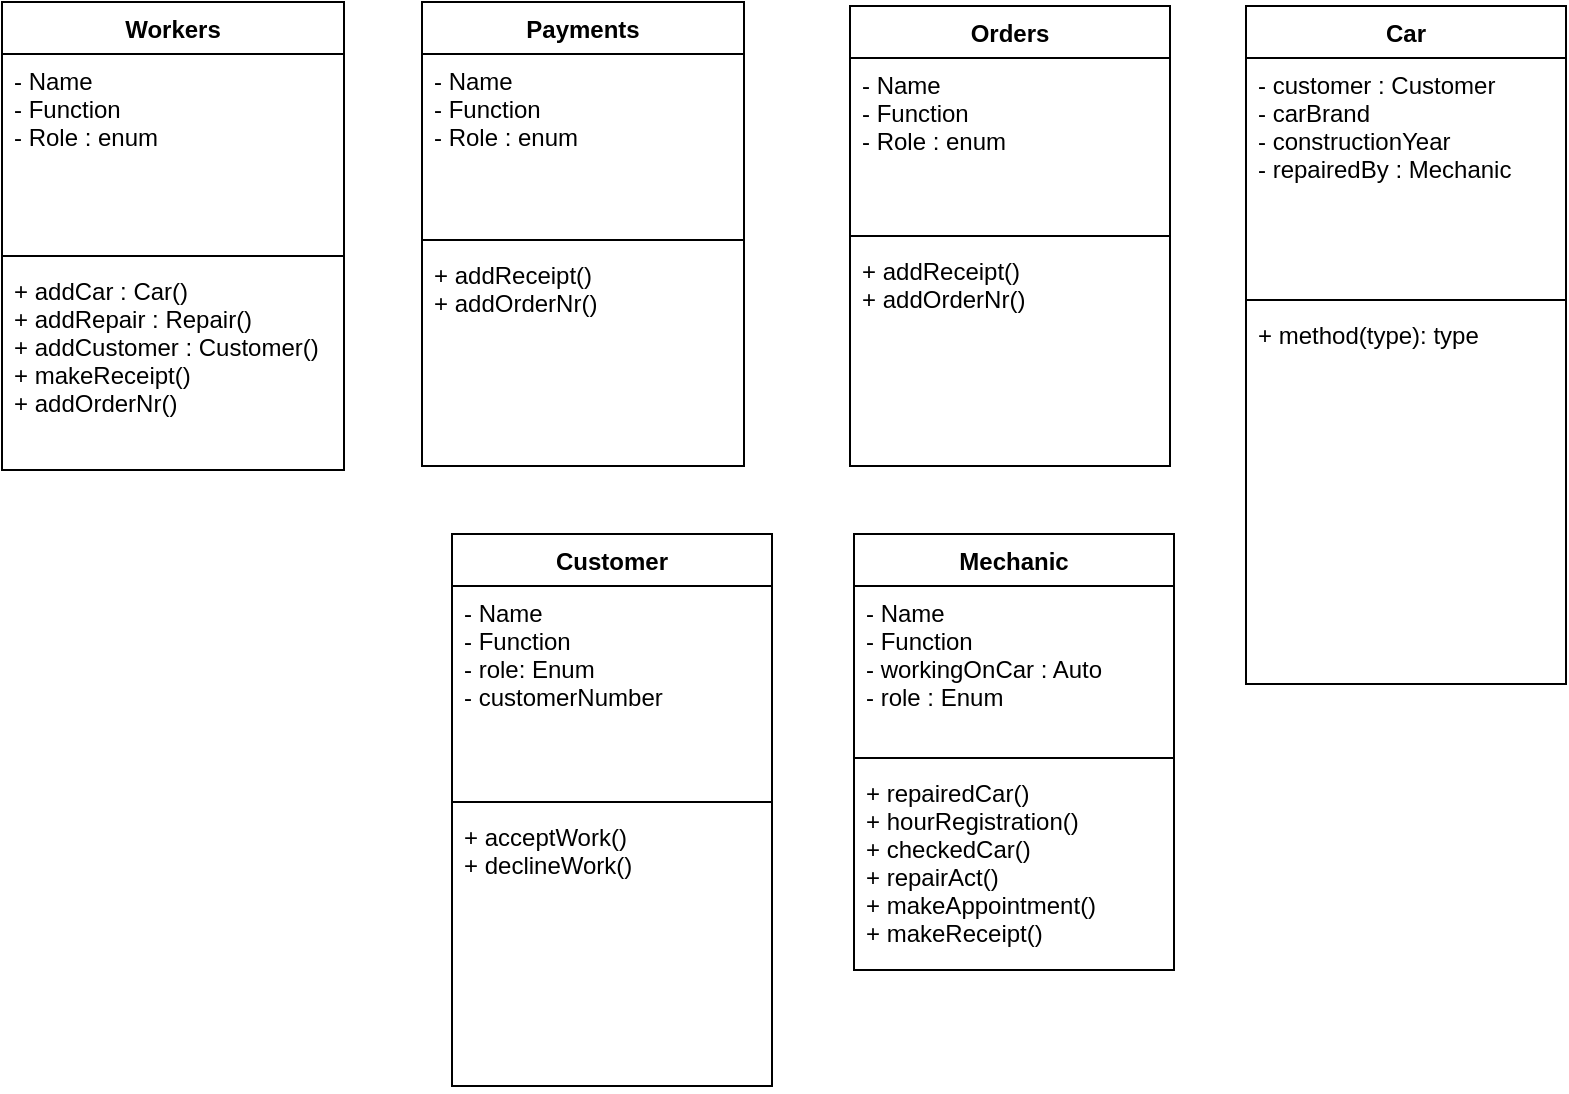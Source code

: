 <mxfile version="17.4.5" type="github">
  <diagram id="C5RBs43oDa-KdzZeNtuy" name="Page-1">
    <mxGraphModel dx="946" dy="569" grid="0" gridSize="10" guides="1" tooltips="1" connect="1" arrows="1" fold="1" page="1" pageScale="1" pageWidth="827" pageHeight="1169" math="0" shadow="0">
      <root>
        <mxCell id="WIyWlLk6GJQsqaUBKTNV-0" />
        <mxCell id="WIyWlLk6GJQsqaUBKTNV-1" parent="WIyWlLk6GJQsqaUBKTNV-0" />
        <mxCell id="DcZAj01u_6LNcoOJSPj7-18" value="Mechanic" style="swimlane;fontStyle=1;align=center;verticalAlign=top;childLayout=stackLayout;horizontal=1;startSize=26;horizontalStack=0;resizeParent=1;resizeParentMax=0;resizeLast=0;collapsible=1;marginBottom=0;" vertex="1" parent="WIyWlLk6GJQsqaUBKTNV-1">
          <mxGeometry x="436" y="278" width="160" height="218" as="geometry" />
        </mxCell>
        <mxCell id="DcZAj01u_6LNcoOJSPj7-19" value="- Name&#xa;- Function&#xa;- workingOnCar : Auto&#xa;- role : Enum&#xa;" style="text;strokeColor=none;fillColor=none;align=left;verticalAlign=top;spacingLeft=4;spacingRight=4;overflow=hidden;rotatable=0;points=[[0,0.5],[1,0.5]];portConstraint=eastwest;" vertex="1" parent="DcZAj01u_6LNcoOJSPj7-18">
          <mxGeometry y="26" width="160" height="82" as="geometry" />
        </mxCell>
        <mxCell id="DcZAj01u_6LNcoOJSPj7-20" value="" style="line;strokeWidth=1;fillColor=none;align=left;verticalAlign=middle;spacingTop=-1;spacingLeft=3;spacingRight=3;rotatable=0;labelPosition=right;points=[];portConstraint=eastwest;" vertex="1" parent="DcZAj01u_6LNcoOJSPj7-18">
          <mxGeometry y="108" width="160" height="8" as="geometry" />
        </mxCell>
        <mxCell id="DcZAj01u_6LNcoOJSPj7-21" value="+ repairedCar()&#xa;+ hourRegistration()&#xa;+ checkedCar()&#xa;+ repairAct()&#xa;+ makeAppointment()&#xa;+ makeReceipt()&#xa;&#xa;&#xa;&#xa;" style="text;strokeColor=none;fillColor=none;align=left;verticalAlign=top;spacingLeft=4;spacingRight=4;overflow=hidden;rotatable=0;points=[[0,0.5],[1,0.5]];portConstraint=eastwest;" vertex="1" parent="DcZAj01u_6LNcoOJSPj7-18">
          <mxGeometry y="116" width="160" height="102" as="geometry" />
        </mxCell>
        <mxCell id="DcZAj01u_6LNcoOJSPj7-22" value="Customer" style="swimlane;fontStyle=1;align=center;verticalAlign=top;childLayout=stackLayout;horizontal=1;startSize=26;horizontalStack=0;resizeParent=1;resizeParentMax=0;resizeLast=0;collapsible=1;marginBottom=0;" vertex="1" parent="WIyWlLk6GJQsqaUBKTNV-1">
          <mxGeometry x="235" y="278" width="160" height="276" as="geometry" />
        </mxCell>
        <mxCell id="DcZAj01u_6LNcoOJSPj7-23" value="- Name&#xa;- Function&#xa;- role: Enum&#xa;- customerNumber&#xa;&#xa;" style="text;strokeColor=none;fillColor=none;align=left;verticalAlign=top;spacingLeft=4;spacingRight=4;overflow=hidden;rotatable=0;points=[[0,0.5],[1,0.5]];portConstraint=eastwest;" vertex="1" parent="DcZAj01u_6LNcoOJSPj7-22">
          <mxGeometry y="26" width="160" height="104" as="geometry" />
        </mxCell>
        <mxCell id="DcZAj01u_6LNcoOJSPj7-24" value="" style="line;strokeWidth=1;fillColor=none;align=left;verticalAlign=middle;spacingTop=-1;spacingLeft=3;spacingRight=3;rotatable=0;labelPosition=right;points=[];portConstraint=eastwest;" vertex="1" parent="DcZAj01u_6LNcoOJSPj7-22">
          <mxGeometry y="130" width="160" height="8" as="geometry" />
        </mxCell>
        <mxCell id="DcZAj01u_6LNcoOJSPj7-25" value="+ acceptWork()&#xa;+ declineWork()&#xa;" style="text;strokeColor=none;fillColor=none;align=left;verticalAlign=top;spacingLeft=4;spacingRight=4;overflow=hidden;rotatable=0;points=[[0,0.5],[1,0.5]];portConstraint=eastwest;" vertex="1" parent="DcZAj01u_6LNcoOJSPj7-22">
          <mxGeometry y="138" width="160" height="138" as="geometry" />
        </mxCell>
        <mxCell id="DcZAj01u_6LNcoOJSPj7-32" value="Workers&#xa;" style="swimlane;fontStyle=1;align=center;verticalAlign=top;childLayout=stackLayout;horizontal=1;startSize=26;horizontalStack=0;resizeParent=1;resizeParentMax=0;resizeLast=0;collapsible=1;marginBottom=0;" vertex="1" parent="WIyWlLk6GJQsqaUBKTNV-1">
          <mxGeometry x="10" y="12" width="171" height="234" as="geometry" />
        </mxCell>
        <mxCell id="DcZAj01u_6LNcoOJSPj7-33" value="- Name&#xa;- Function&#xa;- Role : enum&#xa;" style="text;strokeColor=none;fillColor=none;align=left;verticalAlign=top;spacingLeft=4;spacingRight=4;overflow=hidden;rotatable=0;points=[[0,0.5],[1,0.5]];portConstraint=eastwest;" vertex="1" parent="DcZAj01u_6LNcoOJSPj7-32">
          <mxGeometry y="26" width="171" height="97" as="geometry" />
        </mxCell>
        <mxCell id="DcZAj01u_6LNcoOJSPj7-34" value="" style="line;strokeWidth=1;fillColor=none;align=left;verticalAlign=middle;spacingTop=-1;spacingLeft=3;spacingRight=3;rotatable=0;labelPosition=right;points=[];portConstraint=eastwest;" vertex="1" parent="DcZAj01u_6LNcoOJSPj7-32">
          <mxGeometry y="123" width="171" height="8" as="geometry" />
        </mxCell>
        <mxCell id="DcZAj01u_6LNcoOJSPj7-35" value="+ addCar : Car()&#xa;+ addRepair : Repair()&#xa;+ addCustomer : Customer()&#xa;+ makeReceipt()&#xa;+ addOrderNr()&#xa;&#xa;" style="text;strokeColor=none;fillColor=none;align=left;verticalAlign=top;spacingLeft=4;spacingRight=4;overflow=hidden;rotatable=0;points=[[0,0.5],[1,0.5]];portConstraint=eastwest;" vertex="1" parent="DcZAj01u_6LNcoOJSPj7-32">
          <mxGeometry y="131" width="171" height="103" as="geometry" />
        </mxCell>
        <mxCell id="DcZAj01u_6LNcoOJSPj7-36" value="Payments&#xa;" style="swimlane;fontStyle=1;align=center;verticalAlign=top;childLayout=stackLayout;horizontal=1;startSize=26;horizontalStack=0;resizeParent=1;resizeParentMax=0;resizeLast=0;collapsible=1;marginBottom=0;" vertex="1" parent="WIyWlLk6GJQsqaUBKTNV-1">
          <mxGeometry x="220" y="12" width="161" height="232" as="geometry" />
        </mxCell>
        <mxCell id="DcZAj01u_6LNcoOJSPj7-37" value="- Name&#xa;- Function&#xa;- Role : enum&#xa;" style="text;strokeColor=none;fillColor=none;align=left;verticalAlign=top;spacingLeft=4;spacingRight=4;overflow=hidden;rotatable=0;points=[[0,0.5],[1,0.5]];portConstraint=eastwest;" vertex="1" parent="DcZAj01u_6LNcoOJSPj7-36">
          <mxGeometry y="26" width="161" height="89" as="geometry" />
        </mxCell>
        <mxCell id="DcZAj01u_6LNcoOJSPj7-38" value="" style="line;strokeWidth=1;fillColor=none;align=left;verticalAlign=middle;spacingTop=-1;spacingLeft=3;spacingRight=3;rotatable=0;labelPosition=right;points=[];portConstraint=eastwest;" vertex="1" parent="DcZAj01u_6LNcoOJSPj7-36">
          <mxGeometry y="115" width="161" height="8" as="geometry" />
        </mxCell>
        <mxCell id="DcZAj01u_6LNcoOJSPj7-39" value="+ addReceipt()&#xa;+ addOrderNr()&#xa;&#xa;&#xa;" style="text;strokeColor=none;fillColor=none;align=left;verticalAlign=top;spacingLeft=4;spacingRight=4;overflow=hidden;rotatable=0;points=[[0,0.5],[1,0.5]];portConstraint=eastwest;" vertex="1" parent="DcZAj01u_6LNcoOJSPj7-36">
          <mxGeometry y="123" width="161" height="109" as="geometry" />
        </mxCell>
        <mxCell id="DcZAj01u_6LNcoOJSPj7-46" value="Orders" style="swimlane;fontStyle=1;align=center;verticalAlign=top;childLayout=stackLayout;horizontal=1;startSize=26;horizontalStack=0;resizeParent=1;resizeParentMax=0;resizeLast=0;collapsible=1;marginBottom=0;" vertex="1" parent="WIyWlLk6GJQsqaUBKTNV-1">
          <mxGeometry x="434" y="14" width="160" height="230" as="geometry" />
        </mxCell>
        <mxCell id="DcZAj01u_6LNcoOJSPj7-47" value="- Name&#xa;- Function&#xa;- Role : enum&#xa;" style="text;strokeColor=none;fillColor=none;align=left;verticalAlign=top;spacingLeft=4;spacingRight=4;overflow=hidden;rotatable=0;points=[[0,0.5],[1,0.5]];portConstraint=eastwest;" vertex="1" parent="DcZAj01u_6LNcoOJSPj7-46">
          <mxGeometry y="26" width="160" height="85" as="geometry" />
        </mxCell>
        <mxCell id="DcZAj01u_6LNcoOJSPj7-48" value="" style="line;strokeWidth=1;fillColor=none;align=left;verticalAlign=middle;spacingTop=-1;spacingLeft=3;spacingRight=3;rotatable=0;labelPosition=right;points=[];portConstraint=eastwest;" vertex="1" parent="DcZAj01u_6LNcoOJSPj7-46">
          <mxGeometry y="111" width="160" height="8" as="geometry" />
        </mxCell>
        <mxCell id="DcZAj01u_6LNcoOJSPj7-49" value="+ addReceipt()&#xa;+ addOrderNr()&#xa;" style="text;strokeColor=none;fillColor=none;align=left;verticalAlign=top;spacingLeft=4;spacingRight=4;overflow=hidden;rotatable=0;points=[[0,0.5],[1,0.5]];portConstraint=eastwest;" vertex="1" parent="DcZAj01u_6LNcoOJSPj7-46">
          <mxGeometry y="119" width="160" height="111" as="geometry" />
        </mxCell>
        <mxCell id="DcZAj01u_6LNcoOJSPj7-55" value="Car" style="swimlane;fontStyle=1;align=center;verticalAlign=top;childLayout=stackLayout;horizontal=1;startSize=26;horizontalStack=0;resizeParent=1;resizeParentMax=0;resizeLast=0;collapsible=1;marginBottom=0;" vertex="1" parent="WIyWlLk6GJQsqaUBKTNV-1">
          <mxGeometry x="632" y="14" width="160" height="339" as="geometry" />
        </mxCell>
        <mxCell id="DcZAj01u_6LNcoOJSPj7-56" value="- customer : Customer&#xa;- carBrand&#xa;- constructionYear&#xa;- repairedBy : Mechanic&#xa;&#xa;&#xa;&#xa;" style="text;strokeColor=none;fillColor=none;align=left;verticalAlign=top;spacingLeft=4;spacingRight=4;overflow=hidden;rotatable=0;points=[[0,0.5],[1,0.5]];portConstraint=eastwest;" vertex="1" parent="DcZAj01u_6LNcoOJSPj7-55">
          <mxGeometry y="26" width="160" height="117" as="geometry" />
        </mxCell>
        <mxCell id="DcZAj01u_6LNcoOJSPj7-57" value="" style="line;strokeWidth=1;fillColor=none;align=left;verticalAlign=middle;spacingTop=-1;spacingLeft=3;spacingRight=3;rotatable=0;labelPosition=right;points=[];portConstraint=eastwest;" vertex="1" parent="DcZAj01u_6LNcoOJSPj7-55">
          <mxGeometry y="143" width="160" height="8" as="geometry" />
        </mxCell>
        <mxCell id="DcZAj01u_6LNcoOJSPj7-58" value="+ method(type): type" style="text;strokeColor=none;fillColor=none;align=left;verticalAlign=top;spacingLeft=4;spacingRight=4;overflow=hidden;rotatable=0;points=[[0,0.5],[1,0.5]];portConstraint=eastwest;" vertex="1" parent="DcZAj01u_6LNcoOJSPj7-55">
          <mxGeometry y="151" width="160" height="188" as="geometry" />
        </mxCell>
      </root>
    </mxGraphModel>
  </diagram>
</mxfile>
